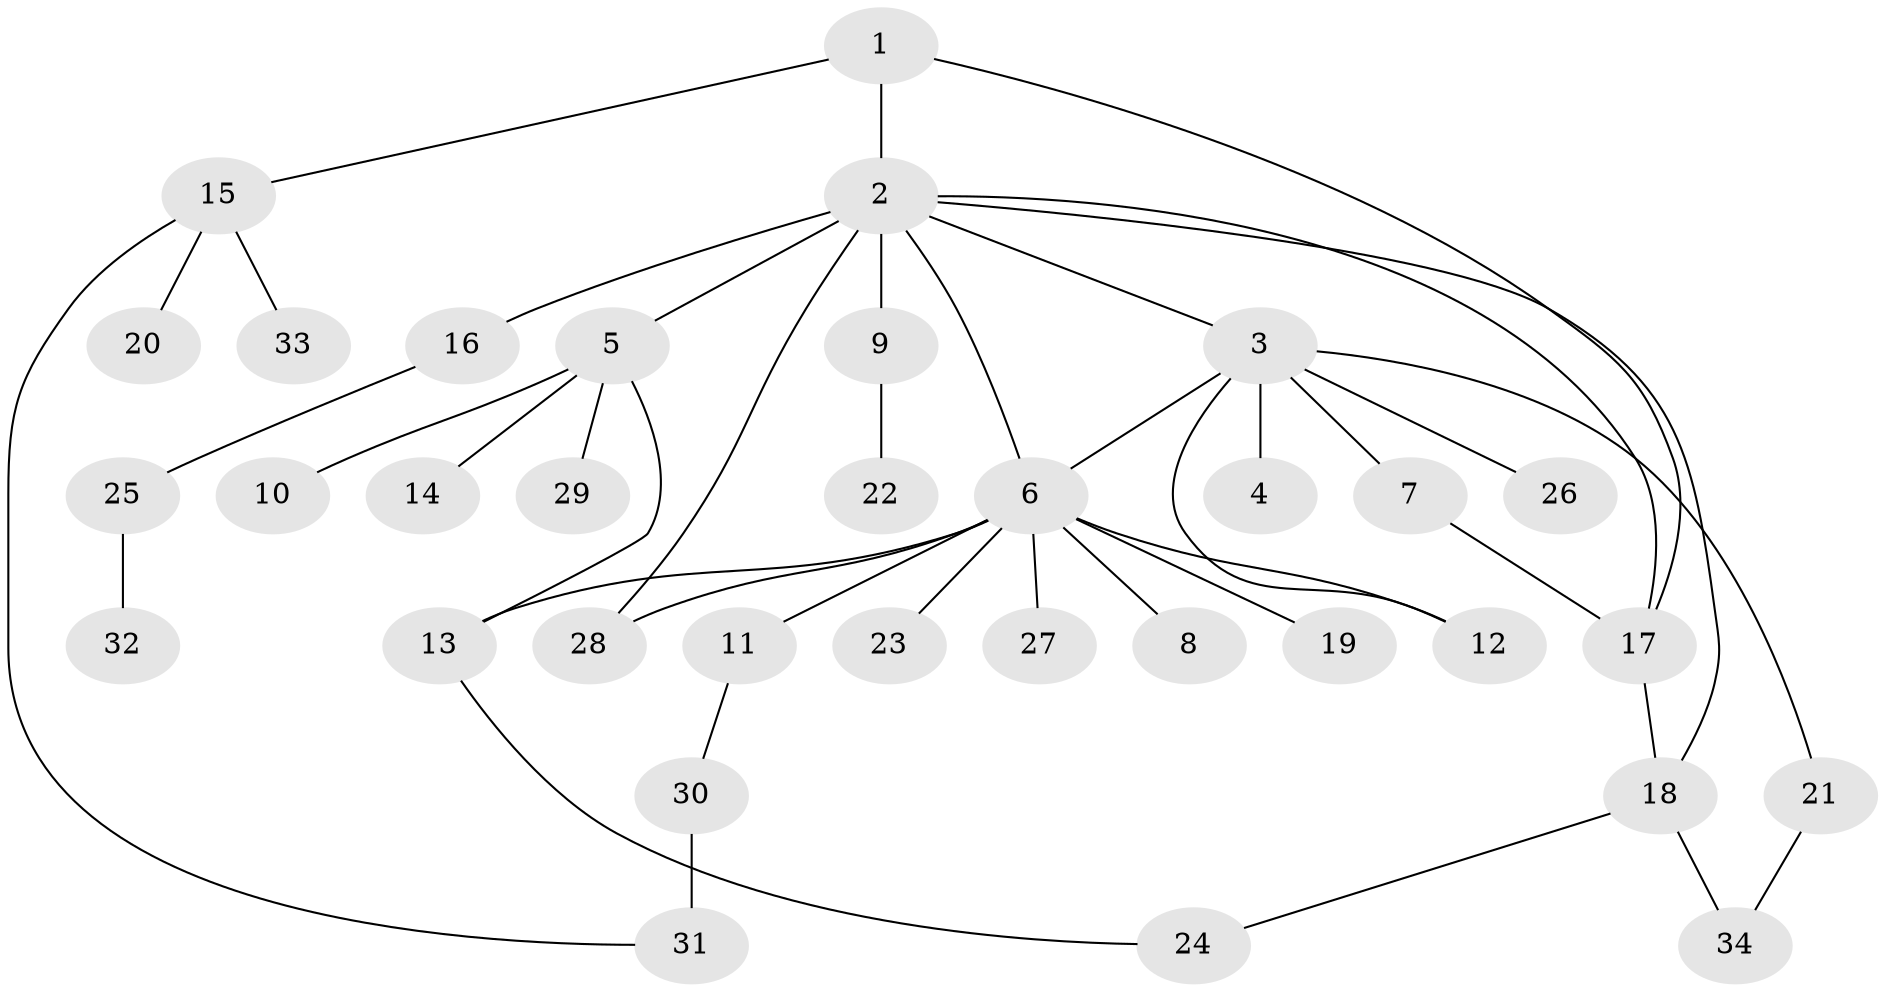 // original degree distribution, {4: 0.1044776119402985, 19: 0.014925373134328358, 9: 0.014925373134328358, 2: 0.1791044776119403, 7: 0.014925373134328358, 13: 0.014925373134328358, 3: 0.13432835820895522, 1: 0.4925373134328358, 5: 0.029850746268656716}
// Generated by graph-tools (version 1.1) at 2025/35/03/09/25 02:35:18]
// undirected, 34 vertices, 43 edges
graph export_dot {
graph [start="1"]
  node [color=gray90,style=filled];
  1;
  2;
  3;
  4;
  5;
  6;
  7;
  8;
  9;
  10;
  11;
  12;
  13;
  14;
  15;
  16;
  17;
  18;
  19;
  20;
  21;
  22;
  23;
  24;
  25;
  26;
  27;
  28;
  29;
  30;
  31;
  32;
  33;
  34;
  1 -- 2 [weight=1.0];
  1 -- 15 [weight=1.0];
  1 -- 17 [weight=1.0];
  2 -- 3 [weight=1.0];
  2 -- 5 [weight=1.0];
  2 -- 6 [weight=1.0];
  2 -- 9 [weight=8.0];
  2 -- 16 [weight=2.0];
  2 -- 17 [weight=1.0];
  2 -- 18 [weight=1.0];
  2 -- 28 [weight=1.0];
  3 -- 4 [weight=1.0];
  3 -- 6 [weight=1.0];
  3 -- 7 [weight=1.0];
  3 -- 12 [weight=1.0];
  3 -- 21 [weight=1.0];
  3 -- 26 [weight=1.0];
  5 -- 10 [weight=1.0];
  5 -- 13 [weight=1.0];
  5 -- 14 [weight=1.0];
  5 -- 29 [weight=1.0];
  6 -- 8 [weight=1.0];
  6 -- 11 [weight=1.0];
  6 -- 12 [weight=1.0];
  6 -- 13 [weight=1.0];
  6 -- 19 [weight=1.0];
  6 -- 23 [weight=1.0];
  6 -- 27 [weight=1.0];
  6 -- 28 [weight=1.0];
  7 -- 17 [weight=1.0];
  9 -- 22 [weight=2.0];
  11 -- 30 [weight=1.0];
  13 -- 24 [weight=1.0];
  15 -- 20 [weight=1.0];
  15 -- 31 [weight=1.0];
  15 -- 33 [weight=1.0];
  16 -- 25 [weight=1.0];
  17 -- 18 [weight=1.0];
  18 -- 24 [weight=1.0];
  18 -- 34 [weight=1.0];
  21 -- 34 [weight=1.0];
  25 -- 32 [weight=1.0];
  30 -- 31 [weight=2.0];
}
